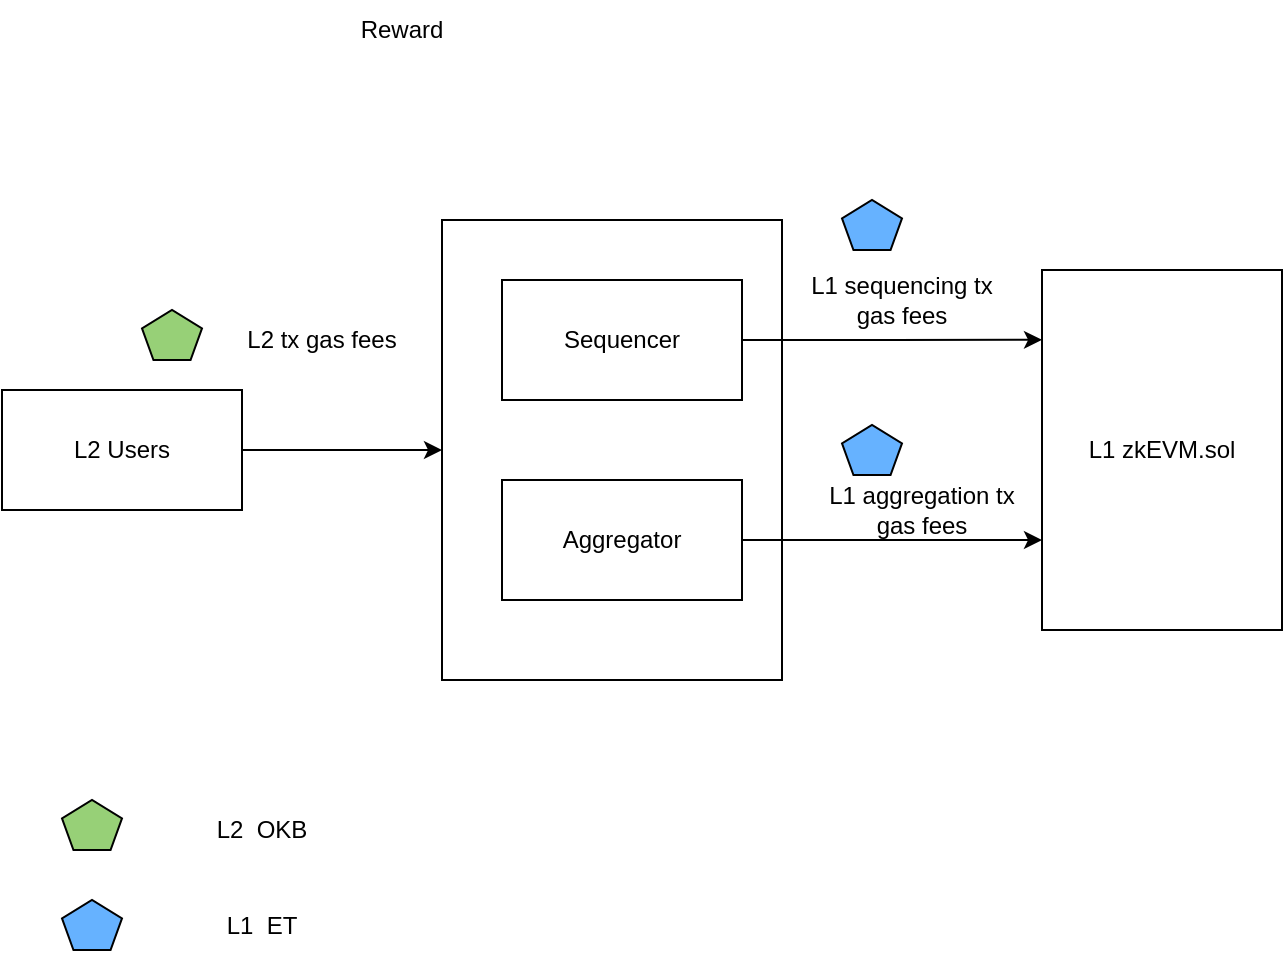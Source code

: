 <mxfile version="21.8.2" type="device">
  <diagram name="第 1 页" id="fRvKvteRKODSqLEemFU4">
    <mxGraphModel dx="1674" dy="851" grid="1" gridSize="10" guides="1" tooltips="1" connect="1" arrows="1" fold="1" page="1" pageScale="1" pageWidth="827" pageHeight="1169" math="0" shadow="0">
      <root>
        <mxCell id="0" />
        <mxCell id="1" parent="0" />
        <mxCell id="VAcUHvSCIGbBg64OPuve-5" value="" style="rounded=0;whiteSpace=wrap;html=1;" vertex="1" parent="1">
          <mxGeometry x="300" y="160" width="170" height="230" as="geometry" />
        </mxCell>
        <mxCell id="VAcUHvSCIGbBg64OPuve-1" value="Reward" style="text;html=1;strokeColor=none;fillColor=none;align=center;verticalAlign=middle;whiteSpace=wrap;rounded=0;" vertex="1" parent="1">
          <mxGeometry x="250" y="50" width="60" height="30" as="geometry" />
        </mxCell>
        <mxCell id="VAcUHvSCIGbBg64OPuve-7" style="edgeStyle=orthogonalEdgeStyle;rounded=0;orthogonalLoop=1;jettySize=auto;html=1;entryX=0;entryY=0.5;entryDx=0;entryDy=0;" edge="1" parent="1" source="VAcUHvSCIGbBg64OPuve-2" target="VAcUHvSCIGbBg64OPuve-5">
          <mxGeometry relative="1" as="geometry" />
        </mxCell>
        <mxCell id="VAcUHvSCIGbBg64OPuve-2" value="L2 Users" style="rounded=0;whiteSpace=wrap;html=1;" vertex="1" parent="1">
          <mxGeometry x="80" y="245" width="120" height="60" as="geometry" />
        </mxCell>
        <mxCell id="VAcUHvSCIGbBg64OPuve-9" style="edgeStyle=orthogonalEdgeStyle;rounded=0;orthogonalLoop=1;jettySize=auto;html=1;entryX=0;entryY=0.194;entryDx=0;entryDy=0;entryPerimeter=0;" edge="1" parent="1" source="VAcUHvSCIGbBg64OPuve-3" target="VAcUHvSCIGbBg64OPuve-11">
          <mxGeometry relative="1" as="geometry">
            <mxPoint x="590" y="220" as="targetPoint" />
          </mxGeometry>
        </mxCell>
        <mxCell id="VAcUHvSCIGbBg64OPuve-3" value="Sequencer" style="rounded=0;whiteSpace=wrap;html=1;" vertex="1" parent="1">
          <mxGeometry x="330" y="190" width="120" height="60" as="geometry" />
        </mxCell>
        <mxCell id="VAcUHvSCIGbBg64OPuve-12" style="edgeStyle=orthogonalEdgeStyle;rounded=0;orthogonalLoop=1;jettySize=auto;html=1;entryX=0;entryY=0.75;entryDx=0;entryDy=0;" edge="1" parent="1" source="VAcUHvSCIGbBg64OPuve-4" target="VAcUHvSCIGbBg64OPuve-11">
          <mxGeometry relative="1" as="geometry" />
        </mxCell>
        <mxCell id="VAcUHvSCIGbBg64OPuve-4" value="Aggregator" style="rounded=0;whiteSpace=wrap;html=1;" vertex="1" parent="1">
          <mxGeometry x="330" y="290" width="120" height="60" as="geometry" />
        </mxCell>
        <mxCell id="VAcUHvSCIGbBg64OPuve-8" value="L2 tx gas fees" style="text;html=1;strokeColor=none;fillColor=none;align=center;verticalAlign=middle;whiteSpace=wrap;rounded=0;" vertex="1" parent="1">
          <mxGeometry x="180" y="205" width="120" height="30" as="geometry" />
        </mxCell>
        <mxCell id="VAcUHvSCIGbBg64OPuve-11" value="L1 zkEVM.sol" style="rounded=0;whiteSpace=wrap;html=1;" vertex="1" parent="1">
          <mxGeometry x="600" y="185" width="120" height="180" as="geometry" />
        </mxCell>
        <mxCell id="VAcUHvSCIGbBg64OPuve-14" value="L1 sequencing tx gas&amp;nbsp;fees" style="text;html=1;strokeColor=none;fillColor=none;align=center;verticalAlign=middle;whiteSpace=wrap;rounded=0;" vertex="1" parent="1">
          <mxGeometry x="470" y="185" width="120" height="30" as="geometry" />
        </mxCell>
        <mxCell id="VAcUHvSCIGbBg64OPuve-15" value="L2&amp;nbsp; OKB" style="text;html=1;strokeColor=none;fillColor=none;align=center;verticalAlign=middle;whiteSpace=wrap;rounded=0;" vertex="1" parent="1">
          <mxGeometry x="150" y="450" width="120" height="30" as="geometry" />
        </mxCell>
        <mxCell id="VAcUHvSCIGbBg64OPuve-21" value="" style="whiteSpace=wrap;html=1;shape=mxgraph.basic.pentagon;fillColor=#97D077;" vertex="1" parent="1">
          <mxGeometry x="110" y="450" width="30" height="25" as="geometry" />
        </mxCell>
        <mxCell id="VAcUHvSCIGbBg64OPuve-22" value="" style="whiteSpace=wrap;html=1;shape=mxgraph.basic.pentagon;fillColor=#97D077;" vertex="1" parent="1">
          <mxGeometry x="150" y="205" width="30" height="25" as="geometry" />
        </mxCell>
        <mxCell id="VAcUHvSCIGbBg64OPuve-23" value="" style="whiteSpace=wrap;html=1;shape=mxgraph.basic.pentagon;fillColor=#66B2FF;" vertex="1" parent="1">
          <mxGeometry x="110" y="500" width="30" height="25" as="geometry" />
        </mxCell>
        <mxCell id="VAcUHvSCIGbBg64OPuve-24" value="" style="whiteSpace=wrap;html=1;shape=mxgraph.basic.pentagon;fillColor=#66B2FF;" vertex="1" parent="1">
          <mxGeometry x="500" y="150" width="30" height="25" as="geometry" />
        </mxCell>
        <mxCell id="VAcUHvSCIGbBg64OPuve-25" value="L1 aggregation&amp;nbsp;tx gas&amp;nbsp;fees" style="text;html=1;strokeColor=none;fillColor=none;align=center;verticalAlign=middle;whiteSpace=wrap;rounded=0;" vertex="1" parent="1">
          <mxGeometry x="480" y="290" width="120" height="30" as="geometry" />
        </mxCell>
        <mxCell id="VAcUHvSCIGbBg64OPuve-26" value="" style="whiteSpace=wrap;html=1;shape=mxgraph.basic.pentagon;fillColor=#66B2FF;" vertex="1" parent="1">
          <mxGeometry x="500" y="262.5" width="30" height="25" as="geometry" />
        </mxCell>
        <mxCell id="VAcUHvSCIGbBg64OPuve-27" value="L1&amp;nbsp; ET" style="text;html=1;strokeColor=none;fillColor=none;align=center;verticalAlign=middle;whiteSpace=wrap;rounded=0;" vertex="1" parent="1">
          <mxGeometry x="150" y="497.5" width="120" height="30" as="geometry" />
        </mxCell>
      </root>
    </mxGraphModel>
  </diagram>
</mxfile>
